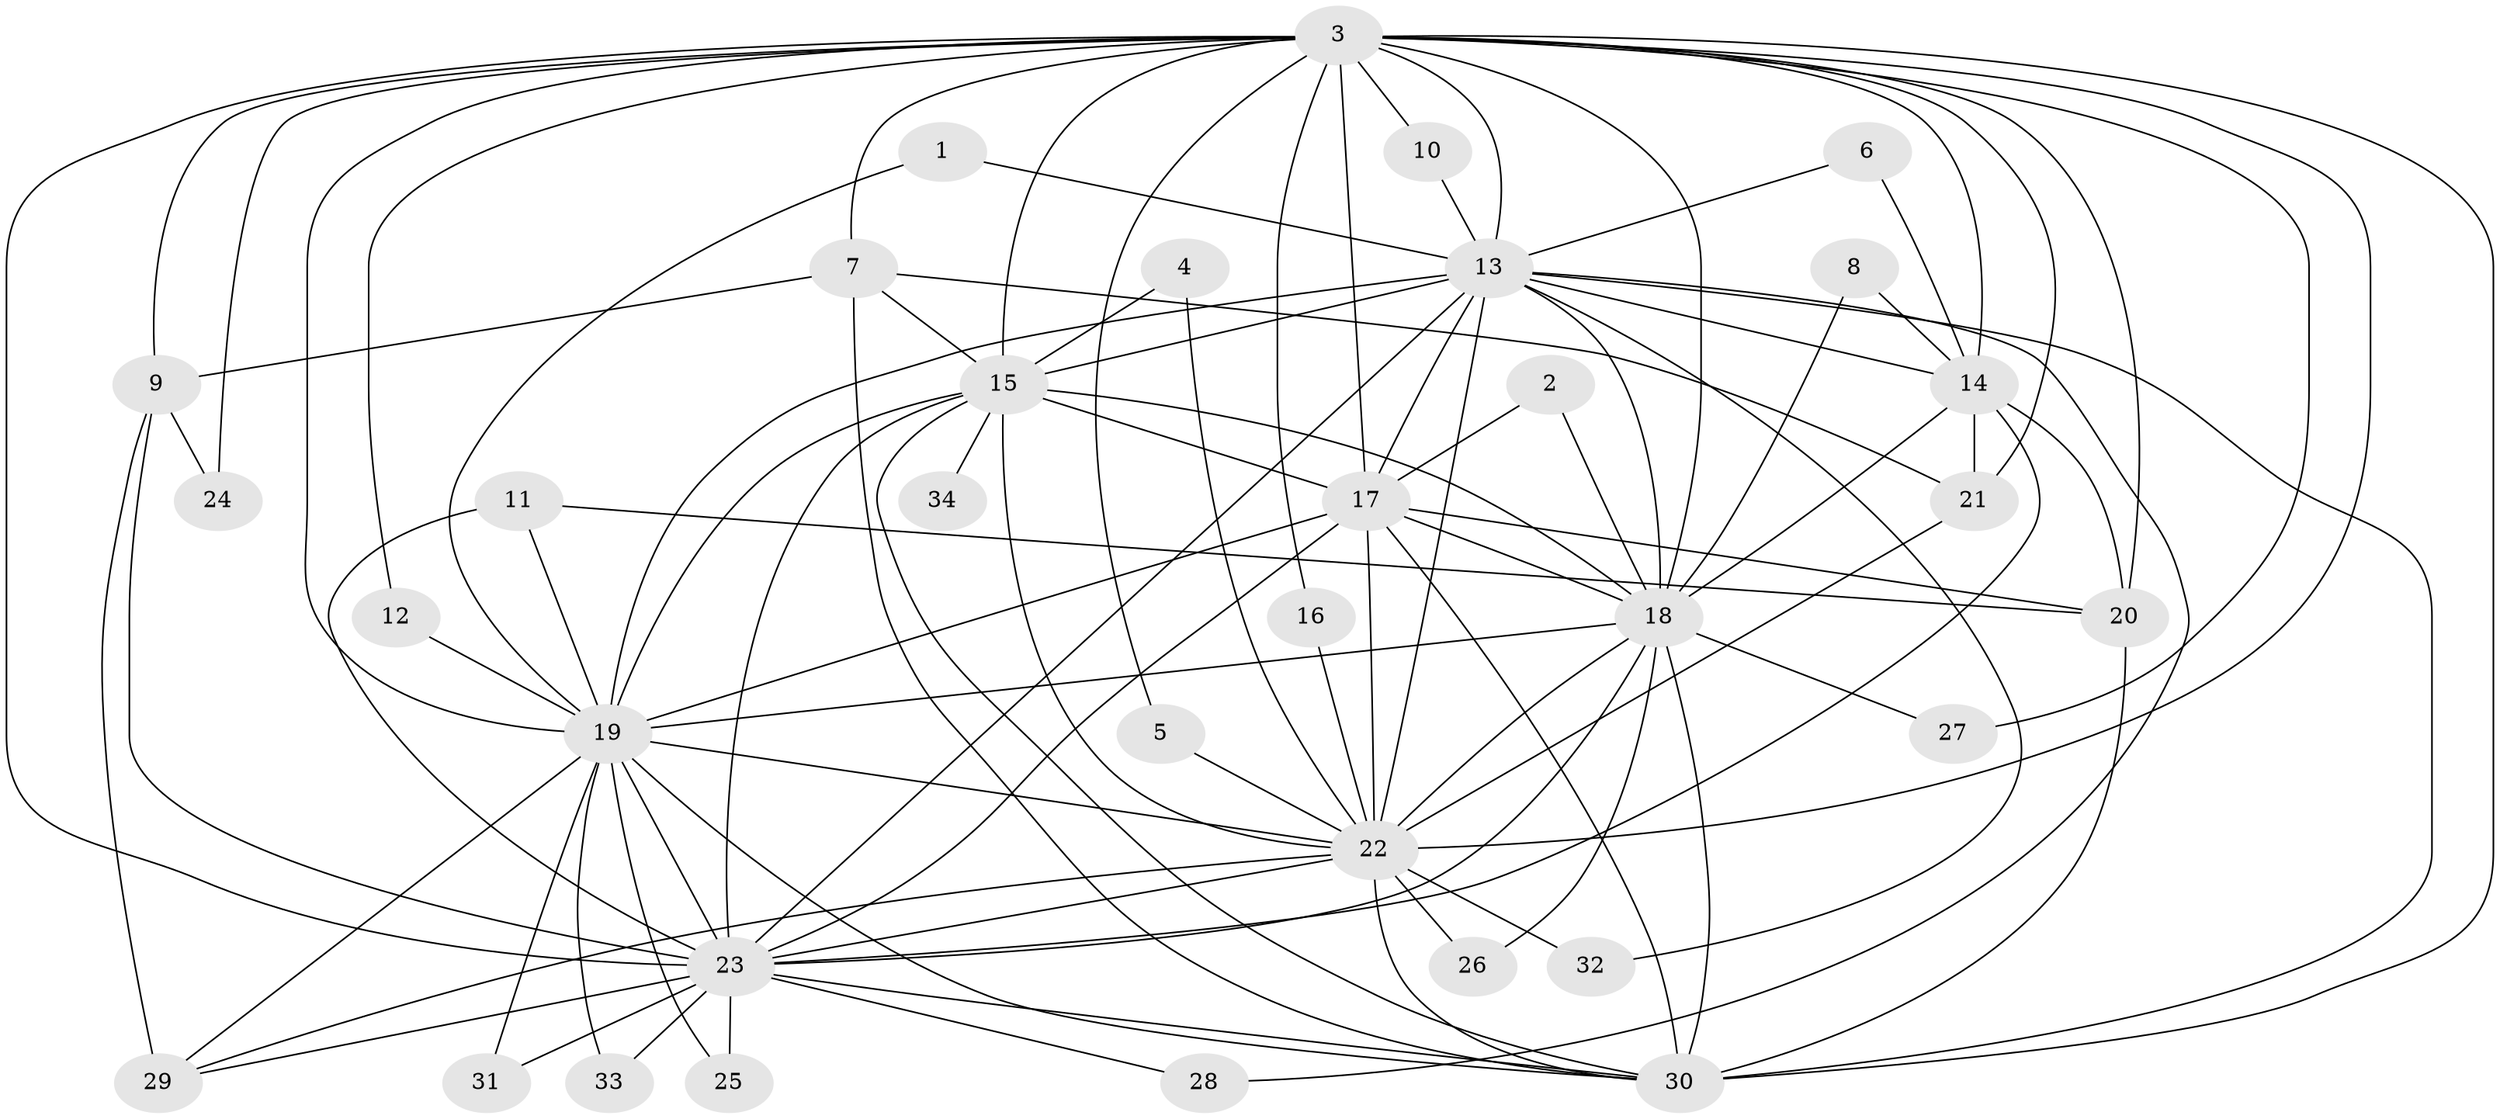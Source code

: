 // original degree distribution, {13: 0.014925373134328358, 20: 0.014925373134328358, 16: 0.014925373134328358, 18: 0.014925373134328358, 19: 0.014925373134328358, 22: 0.014925373134328358, 11: 0.014925373134328358, 14: 0.014925373134328358, 21: 0.014925373134328358, 15: 0.014925373134328358, 2: 0.5671641791044776, 8: 0.014925373134328358, 3: 0.14925373134328357, 4: 0.08955223880597014, 5: 0.014925373134328358, 6: 0.014925373134328358}
// Generated by graph-tools (version 1.1) at 2025/25/03/09/25 03:25:52]
// undirected, 34 vertices, 96 edges
graph export_dot {
graph [start="1"]
  node [color=gray90,style=filled];
  1;
  2;
  3;
  4;
  5;
  6;
  7;
  8;
  9;
  10;
  11;
  12;
  13;
  14;
  15;
  16;
  17;
  18;
  19;
  20;
  21;
  22;
  23;
  24;
  25;
  26;
  27;
  28;
  29;
  30;
  31;
  32;
  33;
  34;
  1 -- 13 [weight=1.0];
  1 -- 19 [weight=1.0];
  2 -- 17 [weight=1.0];
  2 -- 18 [weight=1.0];
  3 -- 5 [weight=1.0];
  3 -- 7 [weight=1.0];
  3 -- 9 [weight=1.0];
  3 -- 10 [weight=1.0];
  3 -- 12 [weight=1.0];
  3 -- 13 [weight=2.0];
  3 -- 14 [weight=1.0];
  3 -- 15 [weight=3.0];
  3 -- 16 [weight=1.0];
  3 -- 17 [weight=2.0];
  3 -- 18 [weight=2.0];
  3 -- 19 [weight=2.0];
  3 -- 20 [weight=1.0];
  3 -- 21 [weight=2.0];
  3 -- 22 [weight=3.0];
  3 -- 23 [weight=3.0];
  3 -- 24 [weight=1.0];
  3 -- 27 [weight=1.0];
  3 -- 30 [weight=2.0];
  4 -- 15 [weight=1.0];
  4 -- 22 [weight=1.0];
  5 -- 22 [weight=1.0];
  6 -- 13 [weight=1.0];
  6 -- 14 [weight=1.0];
  7 -- 9 [weight=1.0];
  7 -- 15 [weight=1.0];
  7 -- 21 [weight=1.0];
  7 -- 30 [weight=1.0];
  8 -- 14 [weight=1.0];
  8 -- 18 [weight=1.0];
  9 -- 23 [weight=1.0];
  9 -- 24 [weight=1.0];
  9 -- 29 [weight=1.0];
  10 -- 13 [weight=1.0];
  11 -- 19 [weight=1.0];
  11 -- 20 [weight=1.0];
  11 -- 23 [weight=1.0];
  12 -- 19 [weight=2.0];
  13 -- 14 [weight=1.0];
  13 -- 15 [weight=1.0];
  13 -- 17 [weight=1.0];
  13 -- 18 [weight=1.0];
  13 -- 19 [weight=1.0];
  13 -- 22 [weight=1.0];
  13 -- 23 [weight=2.0];
  13 -- 28 [weight=1.0];
  13 -- 30 [weight=1.0];
  13 -- 32 [weight=1.0];
  14 -- 18 [weight=2.0];
  14 -- 20 [weight=1.0];
  14 -- 21 [weight=1.0];
  14 -- 23 [weight=1.0];
  15 -- 17 [weight=1.0];
  15 -- 18 [weight=1.0];
  15 -- 19 [weight=2.0];
  15 -- 22 [weight=1.0];
  15 -- 23 [weight=2.0];
  15 -- 30 [weight=1.0];
  15 -- 34 [weight=1.0];
  16 -- 22 [weight=1.0];
  17 -- 18 [weight=3.0];
  17 -- 19 [weight=2.0];
  17 -- 20 [weight=1.0];
  17 -- 22 [weight=1.0];
  17 -- 23 [weight=1.0];
  17 -- 30 [weight=1.0];
  18 -- 19 [weight=1.0];
  18 -- 22 [weight=2.0];
  18 -- 23 [weight=2.0];
  18 -- 26 [weight=1.0];
  18 -- 27 [weight=1.0];
  18 -- 30 [weight=1.0];
  19 -- 22 [weight=2.0];
  19 -- 23 [weight=2.0];
  19 -- 25 [weight=1.0];
  19 -- 29 [weight=1.0];
  19 -- 30 [weight=1.0];
  19 -- 31 [weight=1.0];
  19 -- 33 [weight=1.0];
  20 -- 30 [weight=1.0];
  21 -- 22 [weight=1.0];
  22 -- 23 [weight=2.0];
  22 -- 26 [weight=1.0];
  22 -- 29 [weight=1.0];
  22 -- 30 [weight=1.0];
  22 -- 32 [weight=1.0];
  23 -- 25 [weight=1.0];
  23 -- 28 [weight=1.0];
  23 -- 29 [weight=1.0];
  23 -- 30 [weight=1.0];
  23 -- 31 [weight=1.0];
  23 -- 33 [weight=1.0];
}
